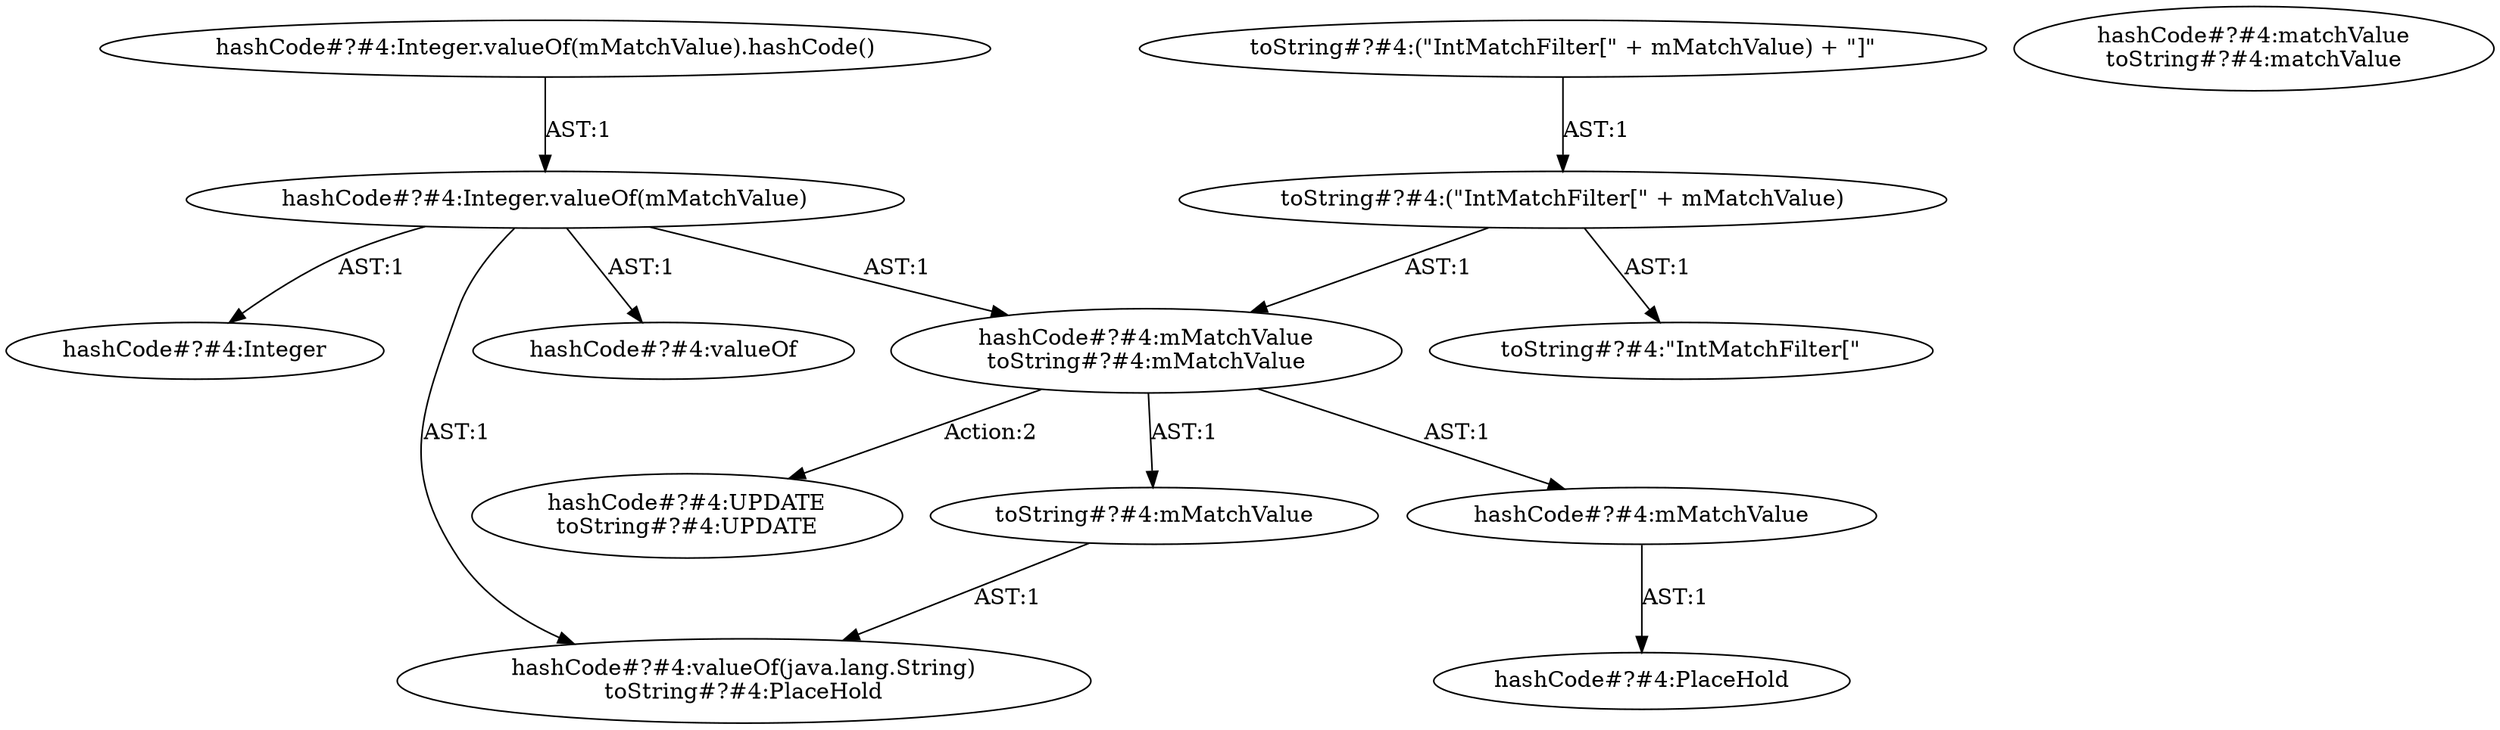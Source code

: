 digraph "Pattern" {
0 [label="hashCode#?#4:UPDATE
toString#?#4:UPDATE" shape=ellipse]
1 [label="hashCode#?#4:mMatchValue
toString#?#4:mMatchValue" shape=ellipse]
2 [label="hashCode#?#4:Integer.valueOf(mMatchValue)" shape=ellipse]
3 [label="hashCode#?#4:Integer.valueOf(mMatchValue).hashCode()" shape=ellipse]
4 [label="hashCode#?#4:valueOf" shape=ellipse]
5 [label="hashCode#?#4:Integer" shape=ellipse]
6 [label="hashCode#?#4:valueOf(java.lang.String)
toString#?#4:PlaceHold" shape=ellipse]
7 [label="hashCode#?#4:mMatchValue" shape=ellipse]
8 [label="hashCode#?#4:PlaceHold" shape=ellipse]
9 [label="hashCode#?#4:matchValue
toString#?#4:matchValue" shape=ellipse]
10 [label="toString#?#4:(\"IntMatchFilter[\" + mMatchValue)" shape=ellipse]
11 [label="toString#?#4:(\"IntMatchFilter[\" + mMatchValue) + \"]\"" shape=ellipse]
12 [label="toString#?#4:\"IntMatchFilter[\"" shape=ellipse]
13 [label="toString#?#4:mMatchValue" shape=ellipse]
1 -> 0 [label="Action:2"];
1 -> 7 [label="AST:1"];
1 -> 13 [label="AST:1"];
2 -> 1 [label="AST:1"];
2 -> 4 [label="AST:1"];
2 -> 5 [label="AST:1"];
2 -> 6 [label="AST:1"];
3 -> 2 [label="AST:1"];
7 -> 8 [label="AST:1"];
10 -> 12 [label="AST:1"];
10 -> 1 [label="AST:1"];
11 -> 10 [label="AST:1"];
13 -> 6 [label="AST:1"];
}